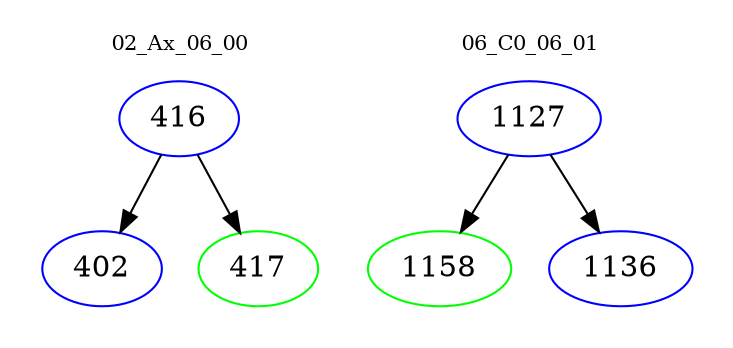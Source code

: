 digraph{
subgraph cluster_0 {
color = white
label = "02_Ax_06_00";
fontsize=10;
T0_416 [label="416", color="blue"]
T0_416 -> T0_402 [color="black"]
T0_402 [label="402", color="blue"]
T0_416 -> T0_417 [color="black"]
T0_417 [label="417", color="green"]
}
subgraph cluster_1 {
color = white
label = "06_C0_06_01";
fontsize=10;
T1_1127 [label="1127", color="blue"]
T1_1127 -> T1_1158 [color="black"]
T1_1158 [label="1158", color="green"]
T1_1127 -> T1_1136 [color="black"]
T1_1136 [label="1136", color="blue"]
}
}
